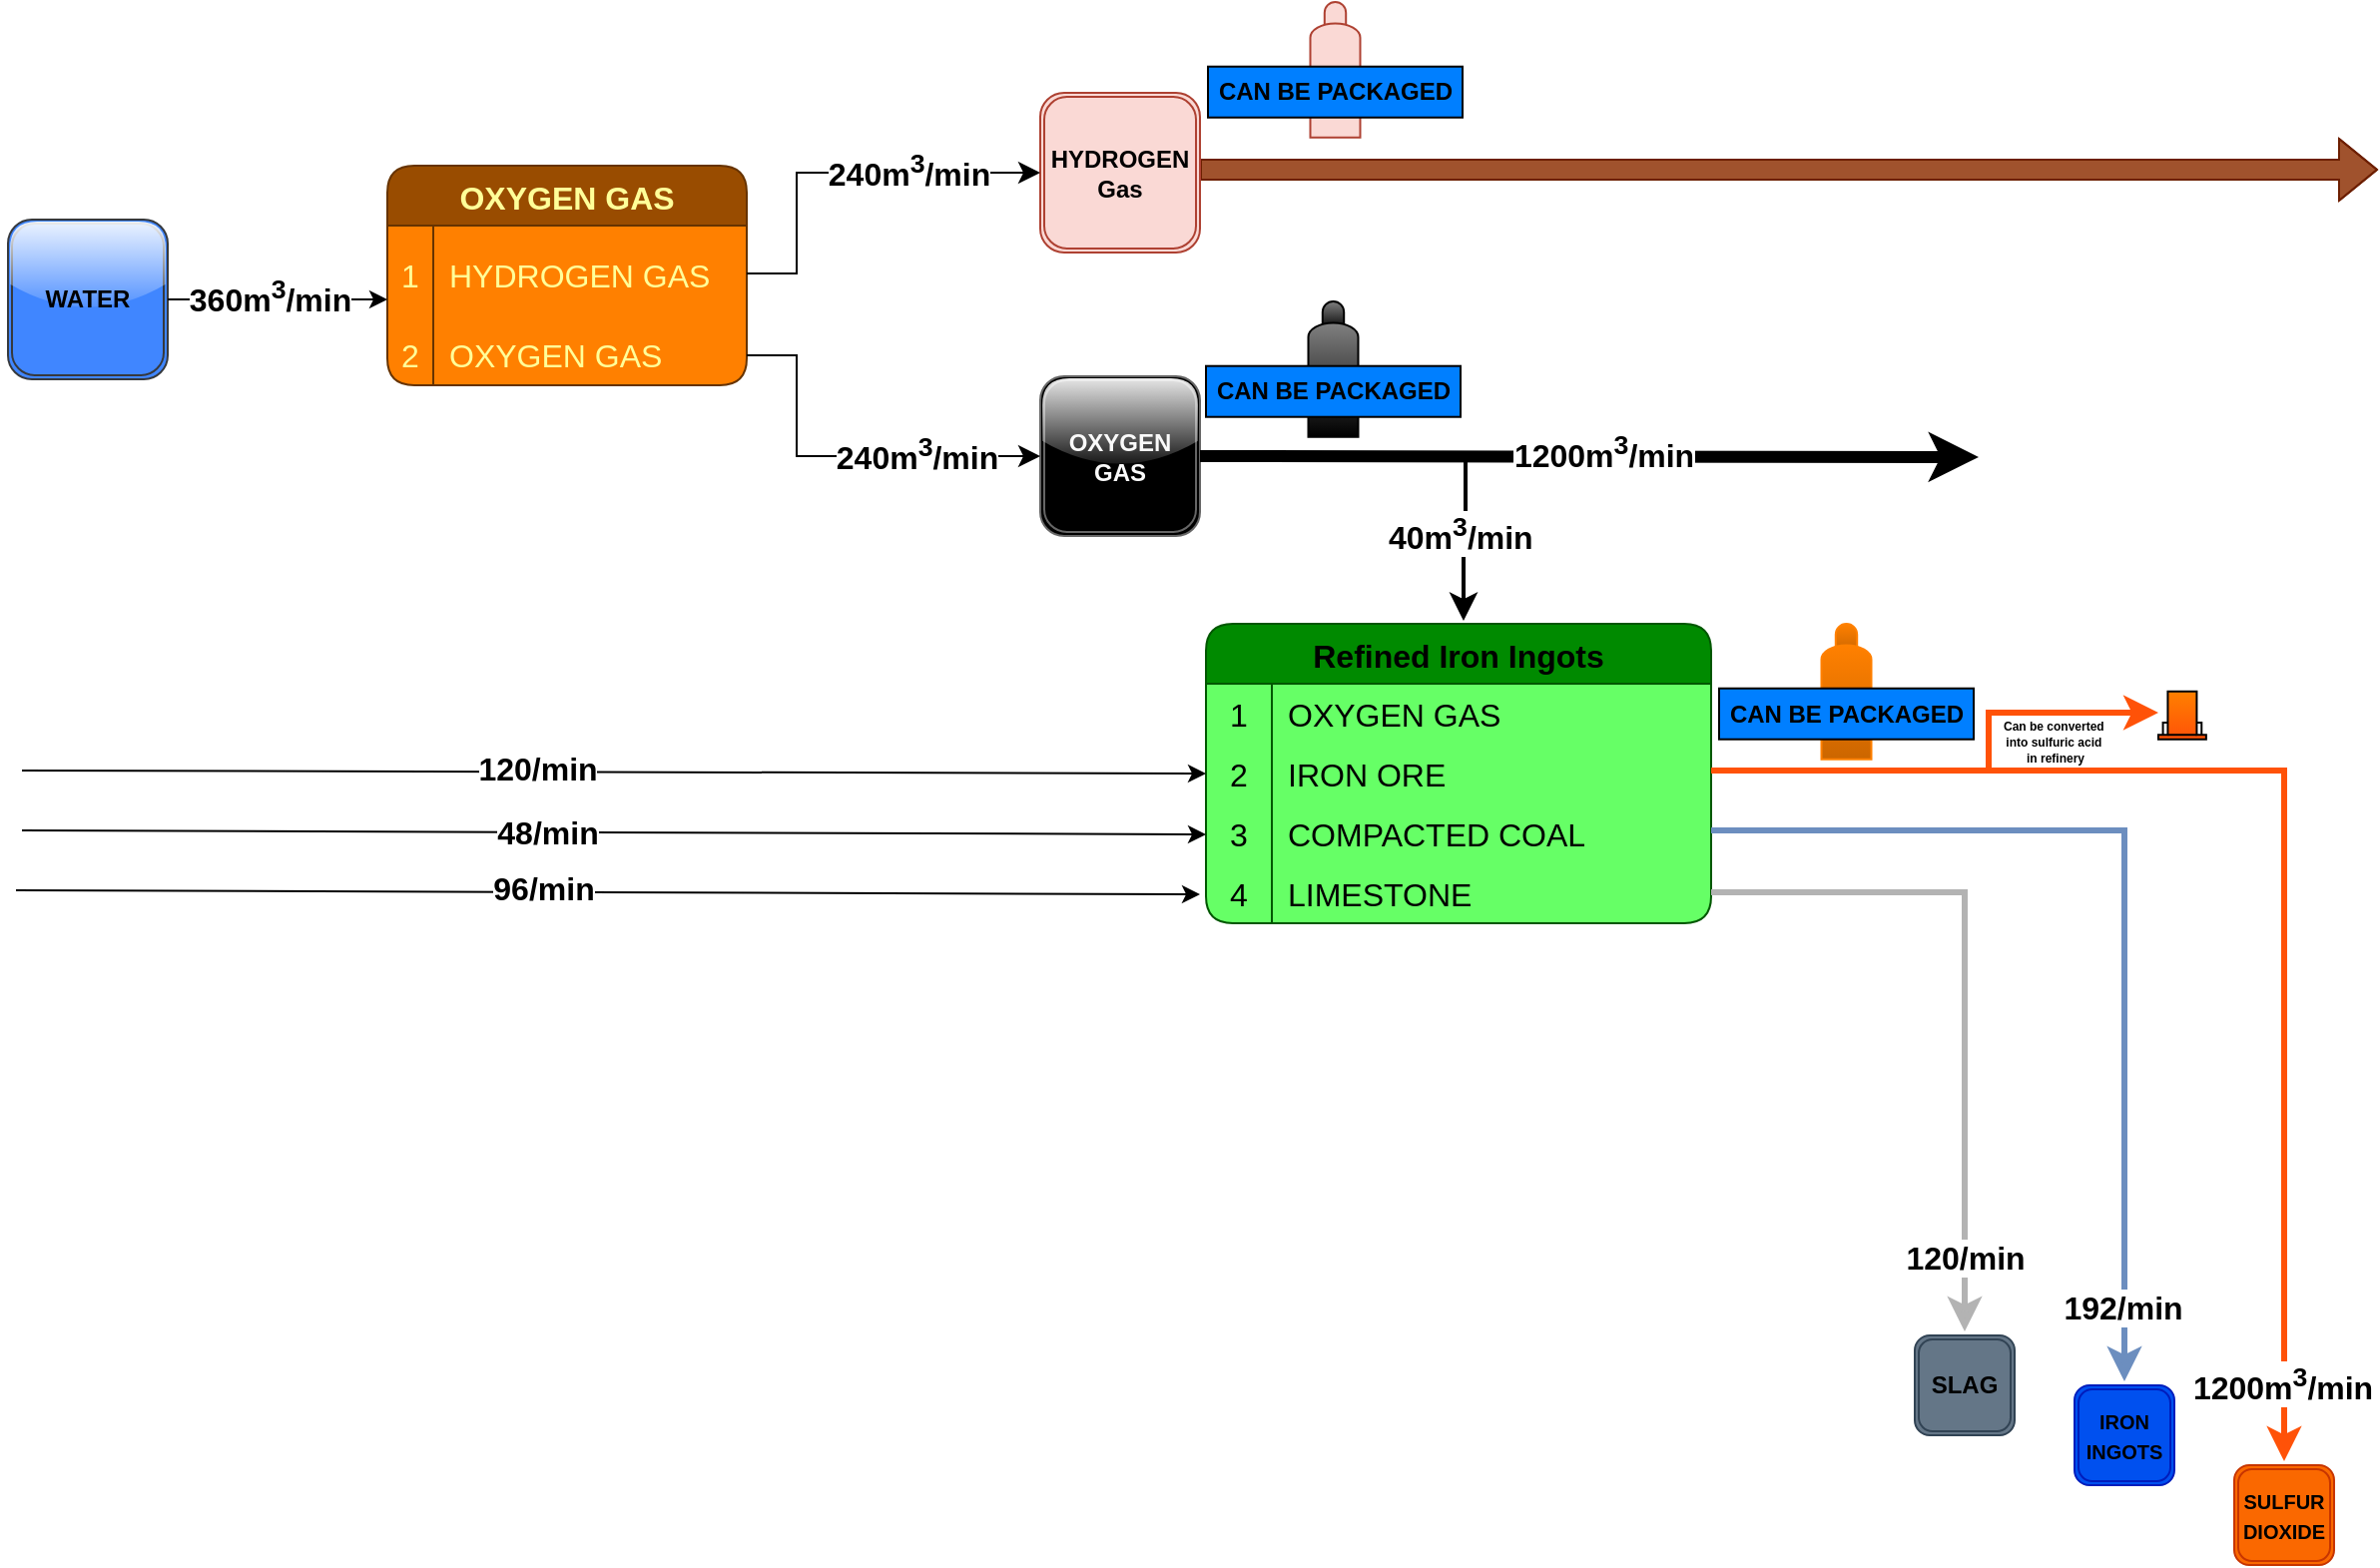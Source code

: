 <mxfile version="22.1.7" type="github">
  <diagram name="Page-1" id="c7558073-3199-34d8-9f00-42111426c3f3">
    <mxGraphModel dx="2887" dy="892" grid="1" gridSize="10" guides="1" tooltips="1" connect="1" arrows="1" fold="1" page="1" pageScale="1" pageWidth="1200" pageHeight="1920" background="none" math="0" shadow="0">
      <root>
        <mxCell id="0" />
        <mxCell id="1" parent="0" />
        <mxCell id="J3-S9KRi7zDtziuMteK2-191" value="" style="elbow=horizontal;endArrow=classic;html=1;rounded=0;shape=flexArrow;edgeStyle=orthogonalEdgeStyle;fillColor=#a0522d;strokeColor=#6D1F00;" edge="1" parent="1">
          <mxGeometry width="50" height="50" relative="1" as="geometry">
            <mxPoint x="-600" y="144" as="sourcePoint" />
            <mxPoint x="-10" y="144" as="targetPoint" />
            <Array as="points">
              <mxPoint x="-301" y="144" />
            </Array>
          </mxGeometry>
        </mxCell>
        <mxCell id="J3-S9KRi7zDtziuMteK2-100" value="&lt;b&gt;&lt;font style=&quot;font-size: 12px;&quot;&gt;WATER&lt;/font&gt;&lt;/b&gt;" style="shape=ext;double=1;whiteSpace=wrap;html=1;aspect=fixed;fillColor=#4086FF;strokeColor=#36393d;rounded=1;glass=1;" vertex="1" parent="1">
          <mxGeometry x="-1197" y="169" width="80" height="80" as="geometry" />
        </mxCell>
        <mxCell id="J3-S9KRi7zDtziuMteK2-111" value="OXYGEN GAS" style="shape=table;startSize=30;container=1;collapsible=0;childLayout=tableLayout;fixedRows=1;rowLines=0;fontStyle=1;strokeColor=#663300;fontSize=16;rounded=1;fillColor=#994C00;fontColor=#FFFF99;swimlaneFillColor=#FF8000;shadow=0;perimeterSpacing=0;" vertex="1" parent="1">
          <mxGeometry x="-1007" y="142" width="180" height="110" as="geometry" />
        </mxCell>
        <mxCell id="J3-S9KRi7zDtziuMteK2-112" value="" style="shape=tableRow;horizontal=0;startSize=0;swimlaneHead=0;swimlaneBody=0;top=0;left=0;bottom=0;right=0;collapsible=0;dropTarget=0;fillColor=none;points=[[0,0.5],[1,0.5]];portConstraint=eastwest;strokeColor=inherit;fontSize=16;rounded=0;" vertex="1" parent="J3-S9KRi7zDtziuMteK2-111">
          <mxGeometry y="30" width="180" height="50" as="geometry" />
        </mxCell>
        <mxCell id="J3-S9KRi7zDtziuMteK2-113" value="&lt;font color=&quot;#ffff99&quot;&gt;1&lt;/font&gt;" style="shape=partialRectangle;html=1;whiteSpace=wrap;connectable=0;fillColor=none;top=0;left=0;bottom=0;right=0;overflow=hidden;pointerEvents=1;strokeColor=inherit;fontSize=16;rounded=0;" vertex="1" parent="J3-S9KRi7zDtziuMteK2-112">
          <mxGeometry width="23" height="50" as="geometry">
            <mxRectangle width="23" height="50" as="alternateBounds" />
          </mxGeometry>
        </mxCell>
        <mxCell id="J3-S9KRi7zDtziuMteK2-114" value="&lt;font color=&quot;#ffff99&quot;&gt;HYDROGEN GAS&lt;/font&gt;" style="shape=partialRectangle;html=1;whiteSpace=wrap;connectable=0;fillColor=none;top=0;left=0;bottom=0;right=0;align=left;spacingLeft=6;overflow=hidden;strokeColor=inherit;fontSize=16;rounded=0;" vertex="1" parent="J3-S9KRi7zDtziuMteK2-112">
          <mxGeometry x="23" width="157" height="50" as="geometry">
            <mxRectangle width="157" height="50" as="alternateBounds" />
          </mxGeometry>
        </mxCell>
        <mxCell id="J3-S9KRi7zDtziuMteK2-118" value="" style="shape=tableRow;horizontal=0;startSize=0;swimlaneHead=0;swimlaneBody=0;top=0;left=0;bottom=0;right=0;collapsible=0;dropTarget=0;fillColor=none;points=[[0,0.5],[1,0.5]];portConstraint=eastwest;strokeColor=inherit;fontSize=16;rounded=0;" vertex="1" parent="J3-S9KRi7zDtziuMteK2-111">
          <mxGeometry y="80" width="180" height="30" as="geometry" />
        </mxCell>
        <mxCell id="J3-S9KRi7zDtziuMteK2-119" value="&lt;font color=&quot;#ffff99&quot;&gt;2&lt;/font&gt;" style="shape=partialRectangle;html=1;whiteSpace=wrap;connectable=0;fillColor=none;top=0;left=0;bottom=0;right=0;overflow=hidden;strokeColor=inherit;fontSize=16;rounded=0;" vertex="1" parent="J3-S9KRi7zDtziuMteK2-118">
          <mxGeometry width="23" height="30" as="geometry">
            <mxRectangle width="23" height="30" as="alternateBounds" />
          </mxGeometry>
        </mxCell>
        <mxCell id="J3-S9KRi7zDtziuMteK2-120" value="&lt;font color=&quot;#ffff99&quot;&gt;OXYGEN GAS&lt;/font&gt;" style="shape=partialRectangle;html=1;whiteSpace=wrap;connectable=0;fillColor=none;top=0;left=0;bottom=0;right=0;align=left;spacingLeft=6;overflow=hidden;strokeColor=inherit;fontSize=16;rounded=0;" vertex="1" parent="J3-S9KRi7zDtziuMteK2-118">
          <mxGeometry x="23" width="157" height="30" as="geometry">
            <mxRectangle width="157" height="30" as="alternateBounds" />
          </mxGeometry>
        </mxCell>
        <mxCell id="J3-S9KRi7zDtziuMteK2-149" value="Refined Iron Ingots" style="shape=table;startSize=30;container=1;collapsible=0;childLayout=tableLayout;fixedRows=1;rowLines=0;fontStyle=1;strokeColor=#005700;fontSize=16;rounded=1;fillColor=#008a00;fontColor=#000000;fillStyle=auto;backgroundOutline=0;gradientColor=none;swimlaneFillColor=#66FF66;" vertex="1" parent="1">
          <mxGeometry x="-597" y="371.5" width="253" height="150" as="geometry" />
        </mxCell>
        <mxCell id="J3-S9KRi7zDtziuMteK2-150" value="" style="shape=tableRow;horizontal=0;startSize=0;swimlaneHead=0;swimlaneBody=0;top=0;left=0;bottom=0;right=0;collapsible=0;dropTarget=0;fillColor=none;points=[[0,0.5],[1,0.5]];portConstraint=eastwest;strokeColor=inherit;fontSize=16;rounded=0;" vertex="1" parent="J3-S9KRi7zDtziuMteK2-149">
          <mxGeometry y="30" width="253" height="30" as="geometry" />
        </mxCell>
        <mxCell id="J3-S9KRi7zDtziuMteK2-151" value="1" style="shape=partialRectangle;html=1;whiteSpace=wrap;connectable=0;fillColor=none;top=0;left=0;bottom=0;right=0;overflow=hidden;pointerEvents=1;strokeColor=inherit;fontSize=16;rounded=0;" vertex="1" parent="J3-S9KRi7zDtziuMteK2-150">
          <mxGeometry width="33" height="30" as="geometry">
            <mxRectangle width="33" height="30" as="alternateBounds" />
          </mxGeometry>
        </mxCell>
        <mxCell id="J3-S9KRi7zDtziuMteK2-152" value="OXYGEN GAS&lt;span style=&quot;white-space: pre;&quot;&gt;&#x9;&lt;/span&gt;" style="shape=partialRectangle;html=1;whiteSpace=wrap;connectable=0;fillColor=none;top=0;left=0;bottom=0;right=0;align=left;spacingLeft=6;overflow=hidden;strokeColor=inherit;fontSize=16;rounded=0;" vertex="1" parent="J3-S9KRi7zDtziuMteK2-150">
          <mxGeometry x="33" width="220" height="30" as="geometry">
            <mxRectangle width="220" height="30" as="alternateBounds" />
          </mxGeometry>
        </mxCell>
        <mxCell id="J3-S9KRi7zDtziuMteK2-153" value="" style="shape=tableRow;horizontal=0;startSize=0;swimlaneHead=0;swimlaneBody=0;top=0;left=0;bottom=0;right=0;collapsible=0;dropTarget=0;fillColor=none;points=[[0,0.5],[1,0.5]];portConstraint=eastwest;strokeColor=inherit;fontSize=16;rounded=0;" vertex="1" parent="J3-S9KRi7zDtziuMteK2-149">
          <mxGeometry y="60" width="253" height="30" as="geometry" />
        </mxCell>
        <mxCell id="J3-S9KRi7zDtziuMteK2-154" value="2" style="shape=partialRectangle;html=1;whiteSpace=wrap;connectable=0;fillColor=none;top=0;left=0;bottom=0;right=0;overflow=hidden;strokeColor=inherit;fontSize=16;rounded=0;" vertex="1" parent="J3-S9KRi7zDtziuMteK2-153">
          <mxGeometry width="33" height="30" as="geometry">
            <mxRectangle width="33" height="30" as="alternateBounds" />
          </mxGeometry>
        </mxCell>
        <mxCell id="J3-S9KRi7zDtziuMteK2-155" value="IRON ORE" style="shape=partialRectangle;html=1;whiteSpace=wrap;connectable=0;fillColor=none;top=0;left=0;bottom=0;right=0;align=left;spacingLeft=6;overflow=hidden;strokeColor=inherit;fontSize=16;rounded=0;" vertex="1" parent="J3-S9KRi7zDtziuMteK2-153">
          <mxGeometry x="33" width="220" height="30" as="geometry">
            <mxRectangle width="220" height="30" as="alternateBounds" />
          </mxGeometry>
        </mxCell>
        <mxCell id="J3-S9KRi7zDtziuMteK2-156" value="" style="shape=tableRow;horizontal=0;startSize=0;swimlaneHead=0;swimlaneBody=0;top=0;left=0;bottom=0;right=0;collapsible=0;dropTarget=0;fillColor=none;points=[[0,0.5],[1,0.5]];portConstraint=eastwest;strokeColor=inherit;fontSize=16;rounded=0;" vertex="1" parent="J3-S9KRi7zDtziuMteK2-149">
          <mxGeometry y="90" width="253" height="30" as="geometry" />
        </mxCell>
        <mxCell id="J3-S9KRi7zDtziuMteK2-157" value="3" style="shape=partialRectangle;html=1;whiteSpace=wrap;connectable=0;fillColor=none;top=0;left=0;bottom=0;right=0;overflow=hidden;strokeColor=inherit;fontSize=16;rounded=0;" vertex="1" parent="J3-S9KRi7zDtziuMteK2-156">
          <mxGeometry width="33" height="30" as="geometry">
            <mxRectangle width="33" height="30" as="alternateBounds" />
          </mxGeometry>
        </mxCell>
        <mxCell id="J3-S9KRi7zDtziuMteK2-158" value="COMPACTED COAL" style="shape=partialRectangle;html=1;whiteSpace=wrap;connectable=0;fillColor=none;top=0;left=0;bottom=0;right=0;align=left;spacingLeft=6;overflow=hidden;strokeColor=inherit;fontSize=16;rounded=0;" vertex="1" parent="J3-S9KRi7zDtziuMteK2-156">
          <mxGeometry x="33" width="220" height="30" as="geometry">
            <mxRectangle width="220" height="30" as="alternateBounds" />
          </mxGeometry>
        </mxCell>
        <mxCell id="J3-S9KRi7zDtziuMteK2-159" style="shape=tableRow;horizontal=0;startSize=0;swimlaneHead=0;swimlaneBody=0;top=0;left=0;bottom=0;right=0;collapsible=0;dropTarget=0;fillColor=none;points=[[0,0.5],[1,0.5]];portConstraint=eastwest;strokeColor=inherit;fontSize=16;rounded=0;" vertex="1" parent="J3-S9KRi7zDtziuMteK2-149">
          <mxGeometry y="120" width="253" height="30" as="geometry" />
        </mxCell>
        <mxCell id="J3-S9KRi7zDtziuMteK2-160" value="4" style="shape=partialRectangle;html=1;whiteSpace=wrap;connectable=0;fillColor=none;top=0;left=0;bottom=0;right=0;overflow=hidden;strokeColor=inherit;fontSize=16;rounded=0;" vertex="1" parent="J3-S9KRi7zDtziuMteK2-159">
          <mxGeometry width="33" height="30" as="geometry">
            <mxRectangle width="33" height="30" as="alternateBounds" />
          </mxGeometry>
        </mxCell>
        <mxCell id="J3-S9KRi7zDtziuMteK2-161" value="LIMESTONE" style="shape=partialRectangle;html=1;whiteSpace=wrap;connectable=0;fillColor=none;top=0;left=0;bottom=0;right=0;align=left;spacingLeft=6;overflow=hidden;strokeColor=inherit;fontSize=16;rounded=0;" vertex="1" parent="J3-S9KRi7zDtziuMteK2-159">
          <mxGeometry x="33" width="220" height="30" as="geometry">
            <mxRectangle width="220" height="30" as="alternateBounds" />
          </mxGeometry>
        </mxCell>
        <mxCell id="J3-S9KRi7zDtziuMteK2-163" value="&lt;font color=&quot;#fafafa&quot;&gt;&lt;b&gt;OXYGEN&lt;br&gt;GAS&lt;/b&gt;&lt;br&gt;&lt;/font&gt;" style="shape=ext;double=1;rounded=1;whiteSpace=wrap;html=1;fillColor=#000000;strokeColor=#666666;fontColor=#333333;glass=1;" vertex="1" parent="1">
          <mxGeometry x="-680" y="247.5" width="80" height="80" as="geometry" />
        </mxCell>
        <mxCell id="J3-S9KRi7zDtziuMteK2-164" value="&lt;b style=&quot;&quot;&gt;HYDROGEN&lt;br&gt;Gas&lt;/b&gt;" style="shape=ext;double=1;rounded=1;whiteSpace=wrap;html=1;fillColor=#fad9d5;strokeColor=#ae4132;glass=0;shadow=0;" vertex="1" parent="1">
          <mxGeometry x="-680" y="105.5" width="80" height="80" as="geometry" />
        </mxCell>
        <mxCell id="J3-S9KRi7zDtziuMteK2-174" value="" style="endArrow=classic;html=1;exitX=1;exitY=0.5;exitDx=0;exitDy=0;" edge="1" parent="1" source="J3-S9KRi7zDtziuMteK2-100">
          <mxGeometry relative="1" as="geometry">
            <mxPoint x="-1107" y="208.74" as="sourcePoint" />
            <mxPoint x="-1007" y="209" as="targetPoint" />
          </mxGeometry>
        </mxCell>
        <mxCell id="J3-S9KRi7zDtziuMteK2-175" value="&lt;b style=&quot;font-size: 16px;&quot;&gt;360m&lt;sup&gt;3&lt;/sup&gt;/min&lt;/b&gt;" style="edgeLabel;resizable=0;html=1;align=center;verticalAlign=middle;" connectable="0" vertex="1" parent="J3-S9KRi7zDtziuMteK2-174">
          <mxGeometry relative="1" as="geometry">
            <mxPoint x="-4" y="-2" as="offset" />
          </mxGeometry>
        </mxCell>
        <mxCell id="J3-S9KRi7zDtziuMteK2-176" value="" style="edgeStyle=elbowEdgeStyle;elbow=horizontal;endArrow=classic;html=1;curved=0;rounded=0;endSize=8;startSize=8;entryX=0;entryY=0.5;entryDx=0;entryDy=0;" edge="1" parent="1" target="J3-S9KRi7zDtziuMteK2-164">
          <mxGeometry width="50" height="50" relative="1" as="geometry">
            <mxPoint x="-827" y="196" as="sourcePoint" />
            <mxPoint x="-740" y="146" as="targetPoint" />
            <Array as="points">
              <mxPoint x="-802" y="196" />
            </Array>
          </mxGeometry>
        </mxCell>
        <mxCell id="J3-S9KRi7zDtziuMteK2-212" value="&lt;b style=&quot;font-size: 16px;&quot;&gt;240m&lt;sup style=&quot;&quot;&gt;3&lt;/sup&gt;/min&lt;/b&gt;" style="edgeLabel;html=1;align=center;verticalAlign=middle;resizable=0;points=[];" vertex="1" connectable="0" parent="J3-S9KRi7zDtziuMteK2-176">
          <mxGeometry x="0.426" y="-2" relative="1" as="geometry">
            <mxPoint x="-10" y="-4" as="offset" />
          </mxGeometry>
        </mxCell>
        <mxCell id="J3-S9KRi7zDtziuMteK2-178" value="" style="edgeStyle=elbowEdgeStyle;elbow=horizontal;endArrow=classic;html=1;curved=0;rounded=0;endSize=8;startSize=8;entryX=0;entryY=0.5;entryDx=0;entryDy=0;" edge="1" parent="1" target="J3-S9KRi7zDtziuMteK2-163">
          <mxGeometry width="50" height="50" relative="1" as="geometry">
            <mxPoint x="-827" y="237" as="sourcePoint" />
            <mxPoint x="-740" y="287" as="targetPoint" />
            <Array as="points">
              <mxPoint x="-802" y="237" />
            </Array>
          </mxGeometry>
        </mxCell>
        <mxCell id="J3-S9KRi7zDtziuMteK2-213" value="&lt;b style=&quot;font-size: 16px;&quot;&gt;240m&lt;sup&gt;3&lt;/sup&gt;/min&lt;/b&gt;" style="edgeLabel;html=1;align=center;verticalAlign=middle;resizable=0;points=[];" vertex="1" connectable="0" parent="J3-S9KRi7zDtziuMteK2-178">
          <mxGeometry x="0.46" relative="1" as="geometry">
            <mxPoint x="-9" y="-2" as="offset" />
          </mxGeometry>
        </mxCell>
        <mxCell id="J3-S9KRi7zDtziuMteK2-180" value="" style="edgeStyle=segmentEdgeStyle;endArrow=classic;html=1;curved=0;rounded=0;endSize=8;startSize=8;strokeWidth=3;strokeColor=#FF5208;fillColor=#008a00;" edge="1" parent="1">
          <mxGeometry width="50" height="50" relative="1" as="geometry">
            <mxPoint x="-344" y="445" as="sourcePoint" />
            <mxPoint x="-57" y="791" as="targetPoint" />
            <Array as="points">
              <mxPoint x="-57" y="445" />
              <mxPoint x="-57" y="741" />
            </Array>
          </mxGeometry>
        </mxCell>
        <mxCell id="J3-S9KRi7zDtziuMteK2-233" value="&lt;font style=&quot;font-size: 16px;&quot;&gt;&lt;b&gt;1200m&lt;sup&gt;3&lt;/sup&gt;/min&lt;/b&gt;&lt;/font&gt;" style="edgeLabel;html=1;align=center;verticalAlign=middle;resizable=0;points=[];" vertex="1" connectable="0" parent="J3-S9KRi7zDtziuMteK2-180">
          <mxGeometry x="0.431" y="-1" relative="1" as="geometry">
            <mxPoint y="141" as="offset" />
          </mxGeometry>
        </mxCell>
        <mxCell id="J3-S9KRi7zDtziuMteK2-181" value="" style="edgeStyle=segmentEdgeStyle;endArrow=classic;html=1;curved=0;rounded=0;endSize=8;startSize=8;strokeWidth=3;fillColor=#dae8fc;gradientColor=#7ea6e0;strokeColor=#6c8ebf;" edge="1" parent="1">
          <mxGeometry width="50" height="50" relative="1" as="geometry">
            <mxPoint x="-344" y="475" as="sourcePoint" />
            <mxPoint x="-137" y="751" as="targetPoint" />
            <Array as="points">
              <mxPoint x="-137" y="475" />
            </Array>
          </mxGeometry>
        </mxCell>
        <mxCell id="J3-S9KRi7zDtziuMteK2-234" value="&lt;font style=&quot;font-size: 16px;&quot;&gt;&lt;b&gt;192/min&lt;/b&gt;&lt;/font&gt;" style="edgeLabel;html=1;align=center;verticalAlign=middle;resizable=0;points=[];" vertex="1" connectable="0" parent="J3-S9KRi7zDtziuMteK2-181">
          <mxGeometry x="0.42" y="-1" relative="1" as="geometry">
            <mxPoint y="103" as="offset" />
          </mxGeometry>
        </mxCell>
        <mxCell id="J3-S9KRi7zDtziuMteK2-182" value="" style="edgeStyle=segmentEdgeStyle;endArrow=classic;html=1;curved=0;rounded=0;endSize=8;startSize=8;strokeWidth=3;strokeColor=#B3B3B3;" edge="1" parent="1">
          <mxGeometry width="50" height="50" relative="1" as="geometry">
            <mxPoint x="-344" y="506" as="sourcePoint" />
            <mxPoint x="-217" y="726" as="targetPoint" />
            <Array as="points">
              <mxPoint x="-217" y="506" />
            </Array>
          </mxGeometry>
        </mxCell>
        <mxCell id="J3-S9KRi7zDtziuMteK2-232" value="&lt;b&gt;&lt;font style=&quot;font-size: 16px;&quot;&gt;120/min&lt;/font&gt;&lt;/b&gt;" style="edgeLabel;html=1;align=center;verticalAlign=middle;resizable=0;points=[];" vertex="1" connectable="0" parent="J3-S9KRi7zDtziuMteK2-182">
          <mxGeometry x="0.343" relative="1" as="geometry">
            <mxPoint y="77" as="offset" />
          </mxGeometry>
        </mxCell>
        <mxCell id="J3-S9KRi7zDtziuMteK2-186" value="" style="edgeStyle=segmentEdgeStyle;endArrow=classic;html=1;curved=0;rounded=0;endSize=8;startSize=8;strokeWidth=2;" edge="1" parent="1">
          <mxGeometry width="50" height="50" relative="1" as="geometry">
            <mxPoint x="-600" y="286" as="sourcePoint" />
            <mxPoint x="-468.0" y="370.0" as="targetPoint" />
            <Array as="points">
              <mxPoint x="-467" y="286" />
              <mxPoint x="-467" y="327" />
              <mxPoint x="-468" y="327" />
            </Array>
          </mxGeometry>
        </mxCell>
        <mxCell id="J3-S9KRi7zDtziuMteK2-211" value="&lt;b style=&quot;font-size: 16px;&quot;&gt;40m&lt;sup&gt;3&lt;/sup&gt;/min&lt;sup&gt;&amp;nbsp;&lt;/sup&gt;&lt;/b&gt;" style="edgeLabel;html=1;align=center;verticalAlign=middle;resizable=0;points=[];" vertex="1" connectable="0" parent="J3-S9KRi7zDtziuMteK2-186">
          <mxGeometry x="0.581" y="-1" relative="1" as="geometry">
            <mxPoint as="offset" />
          </mxGeometry>
        </mxCell>
        <mxCell id="J3-S9KRi7zDtziuMteK2-187" value="" style="endArrow=classic;html=1;entryX=0;entryY=0.5;entryDx=0;entryDy=0;" edge="1" parent="1" target="J3-S9KRi7zDtziuMteK2-153">
          <mxGeometry width="50" height="50" relative="1" as="geometry">
            <mxPoint x="-1190" y="445" as="sourcePoint" />
            <mxPoint x="-940" y="405" as="targetPoint" />
          </mxGeometry>
        </mxCell>
        <mxCell id="J3-S9KRi7zDtziuMteK2-208" value="&lt;b&gt;&lt;font style=&quot;font-size: 16px;&quot;&gt;120/min&lt;/font&gt;&lt;/b&gt;" style="edgeLabel;html=1;align=center;verticalAlign=middle;resizable=0;points=[];" vertex="1" connectable="0" parent="J3-S9KRi7zDtziuMteK2-187">
          <mxGeometry x="-0.131" y="2" relative="1" as="geometry">
            <mxPoint as="offset" />
          </mxGeometry>
        </mxCell>
        <mxCell id="J3-S9KRi7zDtziuMteK2-188" value="" style="endArrow=classic;html=1;entryX=0;entryY=0.5;entryDx=0;entryDy=0;" edge="1" parent="1">
          <mxGeometry width="50" height="50" relative="1" as="geometry">
            <mxPoint x="-1190" y="475" as="sourcePoint" />
            <mxPoint x="-597" y="477" as="targetPoint" />
          </mxGeometry>
        </mxCell>
        <mxCell id="J3-S9KRi7zDtziuMteK2-209" value="&lt;b&gt;&lt;font style=&quot;font-size: 16px;&quot;&gt;48/min&lt;/font&gt;&lt;/b&gt;" style="edgeLabel;html=1;align=center;verticalAlign=middle;resizable=0;points=[];" vertex="1" connectable="0" parent="J3-S9KRi7zDtziuMteK2-188">
          <mxGeometry x="-0.139" relative="1" as="geometry">
            <mxPoint x="7" as="offset" />
          </mxGeometry>
        </mxCell>
        <mxCell id="J3-S9KRi7zDtziuMteK2-189" value="" style="endArrow=classic;html=1;entryX=0;entryY=0.5;entryDx=0;entryDy=0;" edge="1" parent="1">
          <mxGeometry width="50" height="50" relative="1" as="geometry">
            <mxPoint x="-1193" y="505" as="sourcePoint" />
            <mxPoint x="-600" y="507" as="targetPoint" />
          </mxGeometry>
        </mxCell>
        <mxCell id="J3-S9KRi7zDtziuMteK2-210" value="&lt;b&gt;&lt;font style=&quot;font-size: 16px;&quot;&gt;96/min&lt;/font&gt;&lt;/b&gt;" style="edgeLabel;html=1;align=center;verticalAlign=middle;resizable=0;points=[];" vertex="1" connectable="0" parent="J3-S9KRi7zDtziuMteK2-189">
          <mxGeometry x="-0.133" y="2" relative="1" as="geometry">
            <mxPoint x="7" as="offset" />
          </mxGeometry>
        </mxCell>
        <mxCell id="J3-S9KRi7zDtziuMteK2-206" value="" style="shape=mxgraph.pid.vessels.gas_bottle;html=1;pointerEvents=1;align=center;verticalLabelPosition=bottom;verticalAlign=top;dashed=0;fillColor=#808080;strokeColor=#000000;gradientColor=default;" vertex="1" parent="1">
          <mxGeometry x="-545.75" y="210" width="25" height="67.86" as="geometry" />
        </mxCell>
        <mxCell id="J3-S9KRi7zDtziuMteK2-207" value="" style="shape=mxgraph.pid.vessels.gas_bottle;html=1;pointerEvents=1;align=center;verticalLabelPosition=bottom;verticalAlign=top;dashed=0;fillColor=#fad9d5;strokeColor=#ae4132;" vertex="1" parent="1">
          <mxGeometry x="-544.75" y="60" width="25" height="67.86" as="geometry" />
        </mxCell>
        <mxCell id="J3-S9KRi7zDtziuMteK2-221" value="&lt;p style=&quot;line-height: 100%;&quot;&gt;&lt;font size=&quot;1&quot; style=&quot;&quot;&gt;&lt;b style=&quot;font-size: 12px;&quot;&gt;CAN BE PACKAGED&lt;/b&gt;&lt;/font&gt;&lt;/p&gt;" style="text;html=1;align=center;verticalAlign=middle;whiteSpace=wrap;rounded=0;fillColor=#007FFF;strokeColor=#000000;" vertex="1" parent="1">
          <mxGeometry x="-596" y="92.36" width="127.5" height="25.5" as="geometry" />
        </mxCell>
        <mxCell id="J3-S9KRi7zDtziuMteK2-222" value="&lt;p style=&quot;line-height: 100%;&quot;&gt;&lt;font size=&quot;1&quot; style=&quot;&quot;&gt;&lt;b style=&quot;font-size: 12px;&quot;&gt;CAN BE PACKAGED&lt;/b&gt;&lt;/font&gt;&lt;/p&gt;" style="text;html=1;align=center;verticalAlign=middle;whiteSpace=wrap;rounded=0;fillColor=#007FFF;strokeColor=#000000;" vertex="1" parent="1">
          <mxGeometry x="-597" y="242.36" width="127.5" height="25.5" as="geometry" />
        </mxCell>
        <mxCell id="J3-S9KRi7zDtziuMteK2-227" value="&lt;b style=&quot;&quot;&gt;&lt;font color=&quot;#000000&quot;&gt;SLAG&lt;/font&gt;&lt;/b&gt;" style="shape=ext;double=1;rounded=1;whiteSpace=wrap;html=1;fillColor=#647687;glass=0;strokeColor=#314354;fontColor=#ffffff;" vertex="1" parent="1">
          <mxGeometry x="-242" y="728" width="50" height="50" as="geometry" />
        </mxCell>
        <mxCell id="J3-S9KRi7zDtziuMteK2-228" value="&lt;b style=&quot;&quot;&gt;&lt;font color=&quot;#000000&quot; style=&quot;font-size: 10px;&quot;&gt;IRON INGOTS&lt;/font&gt;&lt;/b&gt;" style="shape=ext;double=1;rounded=1;whiteSpace=wrap;html=1;fillColor=#0050ef;strokeColor=#001DBC;fontColor=#ffffff;glass=0;" vertex="1" parent="1">
          <mxGeometry x="-162" y="753" width="50" height="50" as="geometry" />
        </mxCell>
        <mxCell id="J3-S9KRi7zDtziuMteK2-229" value="&lt;font style=&quot;font-size: 10px;&quot;&gt;&lt;b style=&quot;&quot;&gt;SULFUR&lt;br&gt;DIOXIDE&lt;/b&gt;&lt;br&gt;&lt;/font&gt;" style="shape=ext;double=1;rounded=1;whiteSpace=wrap;html=1;fillColor=#fa6800;strokeColor=#C73500;fontColor=#000000;glass=0;" vertex="1" parent="1">
          <mxGeometry x="-82" y="793" width="50" height="50" as="geometry" />
        </mxCell>
        <mxCell id="J3-S9KRi7zDtziuMteK2-230" value="" style="shape=mxgraph.pid.vessels.gas_bottle;html=1;pointerEvents=1;align=center;verticalLabelPosition=bottom;verticalAlign=top;dashed=0;fillColor=#FF8000;strokeColor=#FF8000;fontColor=#000000;gradientColor=#CC6600;" vertex="1" parent="1">
          <mxGeometry x="-288.75" y="371.5" width="25" height="67.86" as="geometry" />
        </mxCell>
        <mxCell id="J3-S9KRi7zDtziuMteK2-231" value="&lt;p style=&quot;line-height: 100%;&quot;&gt;&lt;font size=&quot;1&quot; style=&quot;&quot;&gt;&lt;b style=&quot;font-size: 12px;&quot;&gt;CAN BE PACKAGED&lt;/b&gt;&lt;/font&gt;&lt;/p&gt;" style="text;html=1;align=center;verticalAlign=middle;whiteSpace=wrap;rounded=0;fillColor=#007FFF;strokeColor=#000000;" vertex="1" parent="1">
          <mxGeometry x="-340" y="403.86" width="127.5" height="25.5" as="geometry" />
        </mxCell>
        <mxCell id="J3-S9KRi7zDtziuMteK2-246" value="" style="edgeStyle=elbowEdgeStyle;elbow=horizontal;endArrow=classic;html=1;curved=0;rounded=0;endSize=8;startSize=8;fillColor=#fa6800;strokeColor=#FF5208;strokeWidth=3;" edge="1" parent="1">
          <mxGeometry width="50" height="50" relative="1" as="geometry">
            <mxPoint x="-240" y="445" as="sourcePoint" />
            <mxPoint x="-120" y="416" as="targetPoint" />
            <Array as="points">
              <mxPoint x="-205" y="421" />
            </Array>
          </mxGeometry>
        </mxCell>
        <mxCell id="J3-S9KRi7zDtziuMteK2-249" value="" style="shape=mxgraph.pid.vessels.forced-draft_cooling_tower;html=1;pointerEvents=1;align=center;verticalLabelPosition=bottom;verticalAlign=top;dashed=0;fillColor=#FF8000;gradientColor=#FF5208;" vertex="1" parent="1">
          <mxGeometry x="-120" y="405.43" width="23.93" height="23.93" as="geometry" />
        </mxCell>
        <mxCell id="J3-S9KRi7zDtziuMteK2-250" value="&lt;p style=&quot;line-height: 50%;&quot;&gt;&lt;font style=&quot;font-size: 6px;&quot;&gt;&lt;b&gt;Can be converted&amp;nbsp;&lt;br&gt;into sulfuric acid&amp;nbsp;&lt;br&gt;in refinery&lt;/b&gt;&lt;/font&gt;&lt;/p&gt;" style="text;html=1;align=center;verticalAlign=middle;resizable=0;points=[];autosize=1;strokeColor=none;fillColor=none;rotation=0;" vertex="1" parent="1">
          <mxGeometry x="-212.5" y="399" width="80" height="60" as="geometry" />
        </mxCell>
        <mxCell id="J3-S9KRi7zDtziuMteK2-252" value="" style="endArrow=classic;html=1;strokeWidth=6;exitX=1;exitY=0.5;exitDx=0;exitDy=0;" edge="1" parent="1" source="J3-S9KRi7zDtziuMteK2-163">
          <mxGeometry width="50" height="50" relative="1" as="geometry">
            <mxPoint x="-544.75" y="327.86" as="sourcePoint" />
            <mxPoint x="-210" y="288" as="targetPoint" />
          </mxGeometry>
        </mxCell>
        <mxCell id="J3-S9KRi7zDtziuMteK2-253" value="&lt;b style=&quot;font-size: 16px;&quot;&gt;1200m&lt;sup&gt;3&lt;/sup&gt;/min&lt;/b&gt;" style="edgeLabel;html=1;align=center;verticalAlign=middle;resizable=0;points=[];" vertex="1" connectable="0" parent="J3-S9KRi7zDtziuMteK2-252">
          <mxGeometry x="0.036" y="1" relative="1" as="geometry">
            <mxPoint y="-2" as="offset" />
          </mxGeometry>
        </mxCell>
      </root>
    </mxGraphModel>
  </diagram>
</mxfile>
